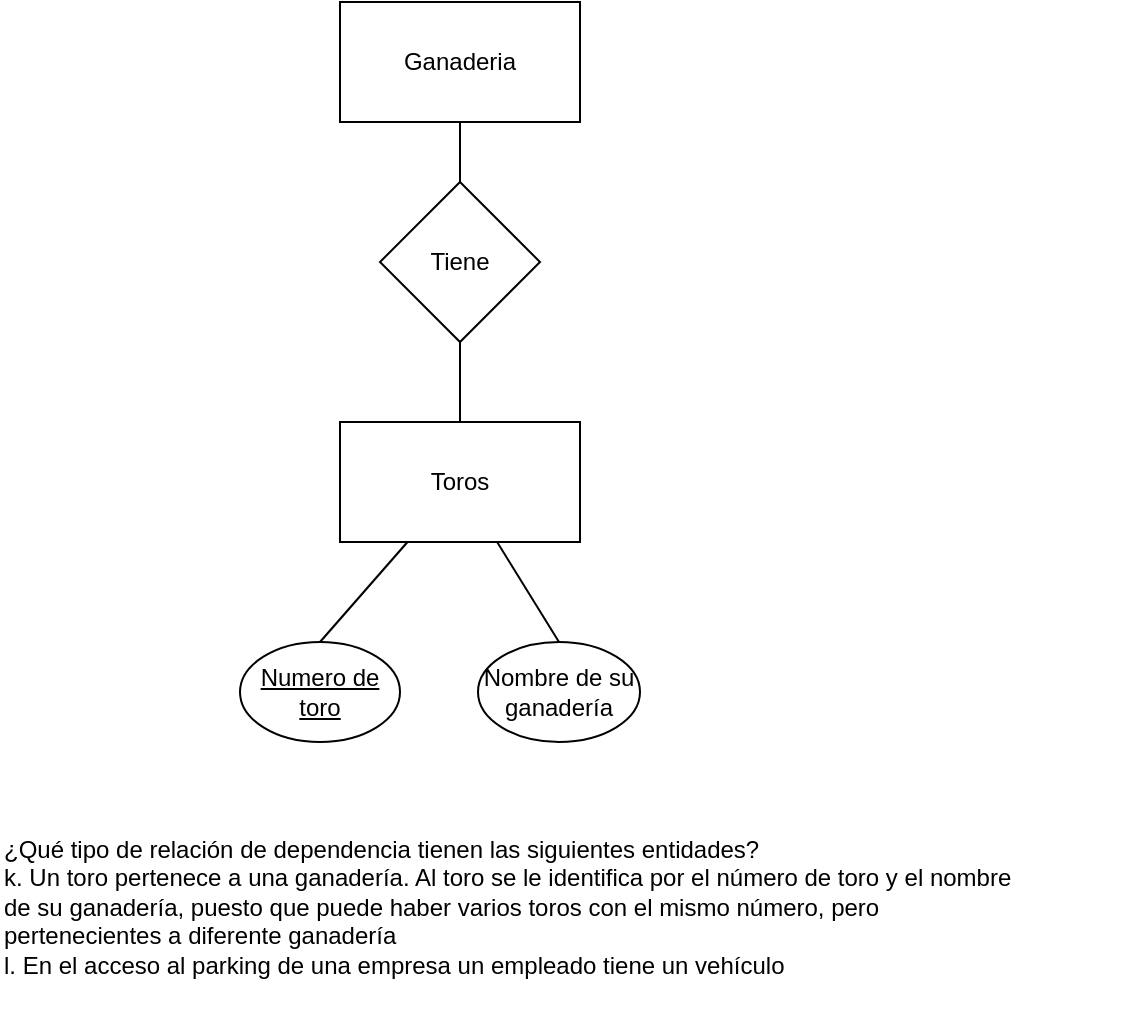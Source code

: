 <mxfile version="20.4.0" type="google"><diagram id="rdLqO_LhqMoNdBA0NKn9" name="Página-1"><mxGraphModel grid="1" page="1" gridSize="10" guides="1" tooltips="1" connect="1" arrows="1" fold="1" pageScale="1" pageWidth="827" pageHeight="1169" math="0" shadow="0"><root><mxCell id="0"/><mxCell id="1" parent="0"/><mxCell id="39_1Ed-BL1D4jgaQGsmh-1" value="¿Qué tipo de relación de dependencia tienen las siguientes entidades?&#10;k. Un toro pertenece a una ganadería. Al toro se le identifica por el número de toro y el nombre&#10;de su ganadería, puesto que puede haber varios toros con el mismo número, pero&#10;pertenecientes a diferente ganadería&#10;l. En el acceso al parking de una empresa un empleado tiene un vehículo" style="text;whiteSpace=wrap;html=1;" vertex="1" parent="1"><mxGeometry x="140" y="440" width="560" height="100" as="geometry"/></mxCell><mxCell id="39_1Ed-BL1D4jgaQGsmh-2" value="Ganaderia" style="rounded=0;whiteSpace=wrap;html=1;" vertex="1" parent="1"><mxGeometry x="310" y="30" width="120" height="60" as="geometry"/></mxCell><mxCell id="39_1Ed-BL1D4jgaQGsmh-3" value="Tiene" style="rhombus;whiteSpace=wrap;html=1;" vertex="1" parent="1"><mxGeometry x="330" y="120" width="80" height="80" as="geometry"/></mxCell><mxCell id="39_1Ed-BL1D4jgaQGsmh-4" value="Toros" style="rounded=0;whiteSpace=wrap;html=1;" vertex="1" parent="1"><mxGeometry x="310" y="240" width="120" height="60" as="geometry"/></mxCell><mxCell id="39_1Ed-BL1D4jgaQGsmh-5" value="" style="endArrow=none;html=1;rounded=0;entryX=0.5;entryY=1;entryDx=0;entryDy=0;" edge="1" parent="1" source="39_1Ed-BL1D4jgaQGsmh-3" target="39_1Ed-BL1D4jgaQGsmh-2"><mxGeometry width="50" height="50" relative="1" as="geometry"><mxPoint x="390" y="280" as="sourcePoint"/><mxPoint x="440" y="230" as="targetPoint"/></mxGeometry></mxCell><mxCell id="39_1Ed-BL1D4jgaQGsmh-6" value="" style="endArrow=none;html=1;rounded=0;entryX=0.5;entryY=1;entryDx=0;entryDy=0;" edge="1" parent="1" source="39_1Ed-BL1D4jgaQGsmh-4" target="39_1Ed-BL1D4jgaQGsmh-3"><mxGeometry width="50" height="50" relative="1" as="geometry"><mxPoint x="390" y="280" as="sourcePoint"/><mxPoint x="440" y="230" as="targetPoint"/></mxGeometry></mxCell><mxCell id="39_1Ed-BL1D4jgaQGsmh-7" value="&lt;u&gt;Numero de toro&lt;/u&gt;" style="ellipse;whiteSpace=wrap;html=1;" vertex="1" parent="1"><mxGeometry x="260" y="350" width="80" height="50" as="geometry"/></mxCell><mxCell id="39_1Ed-BL1D4jgaQGsmh-8" value="Nombre de su ganadería" style="ellipse;whiteSpace=wrap;html=1;" vertex="1" parent="1"><mxGeometry x="379" y="350" width="81" height="50" as="geometry"/></mxCell><mxCell id="39_1Ed-BL1D4jgaQGsmh-9" value="" style="endArrow=none;html=1;rounded=0;exitX=0.5;exitY=0;exitDx=0;exitDy=0;" edge="1" parent="1" source="39_1Ed-BL1D4jgaQGsmh-7" target="39_1Ed-BL1D4jgaQGsmh-4"><mxGeometry width="50" height="50" relative="1" as="geometry"><mxPoint x="390" y="340" as="sourcePoint"/><mxPoint x="440" y="290" as="targetPoint"/></mxGeometry></mxCell><mxCell id="39_1Ed-BL1D4jgaQGsmh-10" value="" style="endArrow=none;html=1;rounded=0;exitX=0.5;exitY=0;exitDx=0;exitDy=0;" edge="1" parent="1" source="39_1Ed-BL1D4jgaQGsmh-8" target="39_1Ed-BL1D4jgaQGsmh-4"><mxGeometry width="50" height="50" relative="1" as="geometry"><mxPoint x="390" y="340" as="sourcePoint"/><mxPoint x="440" y="290" as="targetPoint"/></mxGeometry></mxCell></root></mxGraphModel></diagram></mxfile>